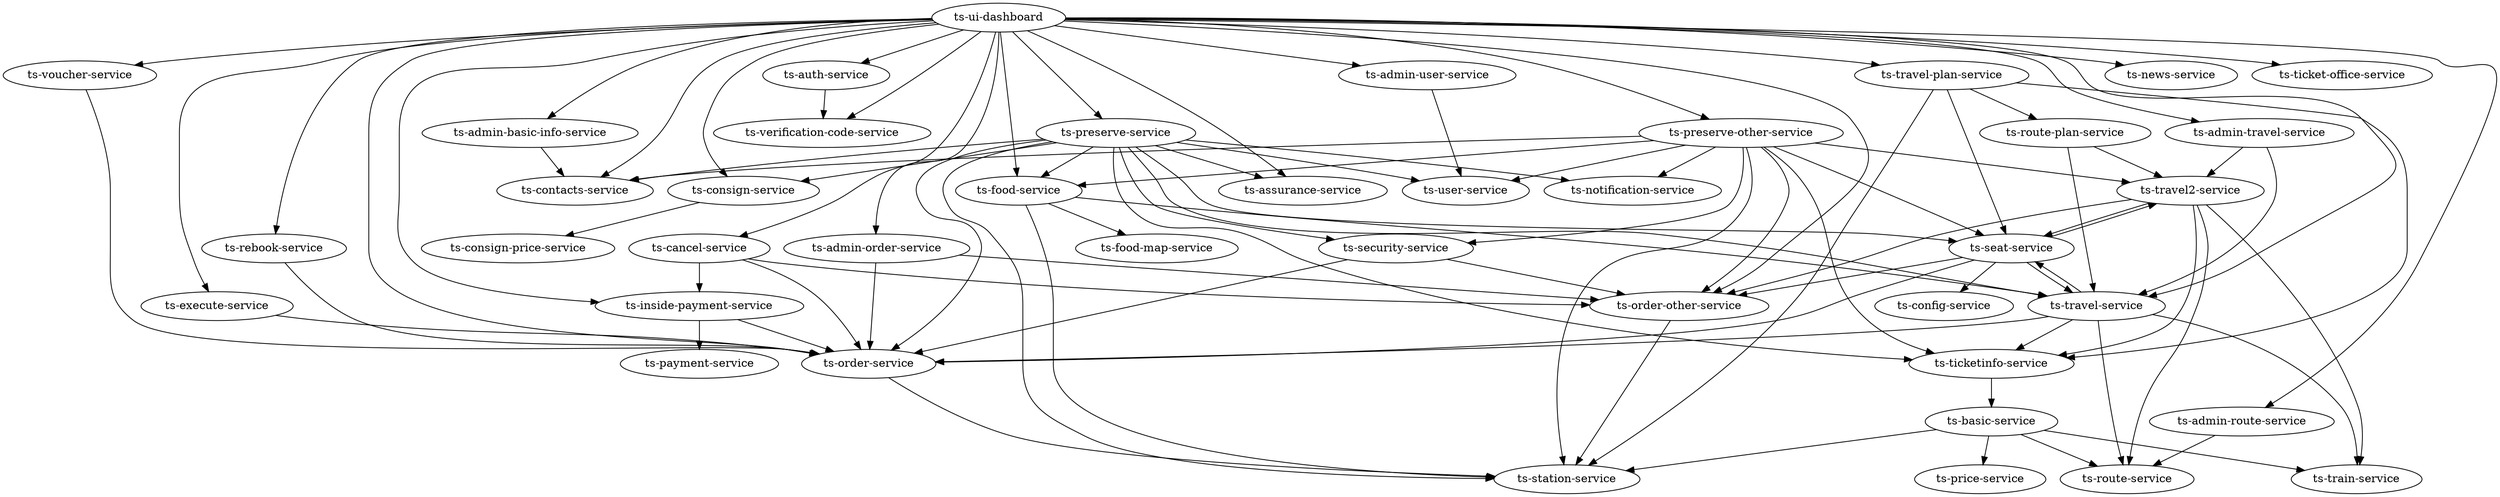 strict digraph {
	"ts-admin-basic-info-service" -> "ts-contacts-service"
	"ts-admin-order-service" -> "ts-order-other-service"
	"ts-admin-order-service" -> "ts-order-service"
	"ts-admin-route-service" -> "ts-route-service"
	"ts-admin-travel-service" -> "ts-travel2-service"
	"ts-admin-travel-service" -> "ts-travel-service"
	"ts-admin-user-service" -> "ts-user-service"
	"ts-auth-service" -> "ts-verification-code-service"
	"ts-basic-service" -> "ts-price-service"
	"ts-basic-service" -> "ts-route-service"
	"ts-basic-service" -> "ts-station-service"
	"ts-basic-service" -> "ts-train-service"
	"ts-cancel-service" -> "ts-inside-payment-service"
	"ts-cancel-service" -> "ts-order-other-service"
	"ts-cancel-service" -> "ts-order-service"
	"ts-consign-service" -> "ts-consign-price-service"
	"ts-execute-service" -> "ts-order-service"
	"ts-food-service" -> "ts-food-map-service"
	"ts-food-service" -> "ts-station-service"
	"ts-food-service" -> "ts-travel-service"
	"ts-inside-payment-service" -> "ts-order-service"
	"ts-inside-payment-service" -> "ts-payment-service"
	"ts-order-other-service" -> "ts-station-service"
	"ts-order-service" -> "ts-station-service"
	"ts-preserve-other-service" -> "ts-contacts-service"
	"ts-preserve-other-service" -> "ts-food-service"
	"ts-preserve-other-service" -> "ts-notification-service"
	"ts-preserve-other-service" -> "ts-order-other-service"
	"ts-preserve-other-service" -> "ts-seat-service"
	"ts-preserve-other-service" -> "ts-security-service"
	"ts-preserve-other-service" -> "ts-station-service"
	"ts-preserve-other-service" -> "ts-ticketinfo-service"
	"ts-preserve-other-service" -> "ts-travel2-service"
	"ts-preserve-other-service" -> "ts-user-service"
	"ts-preserve-service" -> "ts-assurance-service"
	"ts-preserve-service" -> "ts-consign-service"
	"ts-preserve-service" -> "ts-contacts-service"
	"ts-preserve-service" -> "ts-food-service"
	"ts-preserve-service" -> "ts-notification-service"
	"ts-preserve-service" -> "ts-order-service"
	"ts-preserve-service" -> "ts-seat-service"
	"ts-preserve-service" -> "ts-security-service"
	"ts-preserve-service" -> "ts-station-service"
	"ts-preserve-service" -> "ts-ticketinfo-service"
	"ts-preserve-service" -> "ts-travel-service"
	"ts-preserve-service" -> "ts-user-service"
	"ts-rebook-service" -> "ts-order-service"
	"ts-route-plan-service" -> "ts-travel2-service"
	"ts-route-plan-service" -> "ts-travel-service"
	"ts-seat-service" -> "ts-config-service"
	"ts-seat-service" -> "ts-order-other-service"
	"ts-seat-service" -> "ts-order-service"
	"ts-seat-service" -> "ts-travel2-service"
	"ts-seat-service" -> "ts-travel-service"
	"ts-security-service" -> "ts-order-other-service"
	"ts-security-service" -> "ts-order-service"
	"ts-ticketinfo-service" -> "ts-basic-service"
	"ts-travel2-service" -> "ts-order-other-service"
	"ts-travel2-service" -> "ts-route-service"
	"ts-travel2-service" -> "ts-seat-service"
	"ts-travel2-service" -> "ts-ticketinfo-service"
	"ts-travel2-service" -> "ts-train-service"
	"ts-travel-plan-service" -> "ts-route-plan-service"
	"ts-travel-plan-service" -> "ts-seat-service"
	"ts-travel-plan-service" -> "ts-station-service"
	"ts-travel-plan-service" -> "ts-ticketinfo-service"
	"ts-travel-service" -> "ts-order-service"
	"ts-travel-service" -> "ts-route-service"
	"ts-travel-service" -> "ts-seat-service"
	"ts-travel-service" -> "ts-ticketinfo-service"
	"ts-travel-service" -> "ts-train-service"
	"ts-ui-dashboard" -> "ts-admin-basic-info-service"
	"ts-ui-dashboard" -> "ts-admin-order-service"
	"ts-ui-dashboard" -> "ts-admin-route-service"
	"ts-ui-dashboard" -> "ts-admin-travel-service"
	"ts-ui-dashboard" -> "ts-admin-user-service"
	"ts-ui-dashboard" -> "ts-assurance-service"
	"ts-ui-dashboard" -> "ts-auth-service"
	"ts-ui-dashboard" -> "ts-cancel-service"
	"ts-ui-dashboard" -> "ts-consign-service"
	"ts-ui-dashboard" -> "ts-contacts-service"
	"ts-ui-dashboard" -> "ts-execute-service"
	"ts-ui-dashboard" -> "ts-food-service"
	"ts-ui-dashboard" -> "ts-inside-payment-service"
	"ts-ui-dashboard" -> "ts-news-service"
	"ts-ui-dashboard" -> "ts-order-other-service"
	"ts-ui-dashboard" -> "ts-order-service"
	"ts-ui-dashboard" -> "ts-preserve-other-service"
	"ts-ui-dashboard" -> "ts-preserve-service"
	"ts-ui-dashboard" -> "ts-rebook-service"
	"ts-ui-dashboard" -> "ts-ticket-office-service"
	"ts-ui-dashboard" -> "ts-travel-plan-service"
	"ts-ui-dashboard" -> "ts-travel-service"
	"ts-ui-dashboard" -> "ts-verification-code-service"
	"ts-ui-dashboard" -> "ts-voucher-service"
	"ts-voucher-service" -> "ts-order-service"
}
